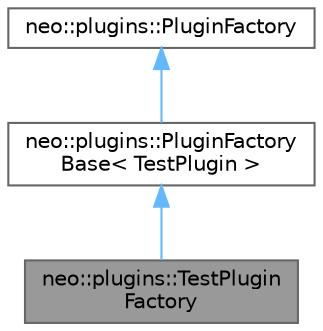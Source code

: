 digraph "neo::plugins::TestPluginFactory"
{
 // LATEX_PDF_SIZE
  bgcolor="transparent";
  edge [fontname=Helvetica,fontsize=10,labelfontname=Helvetica,labelfontsize=10];
  node [fontname=Helvetica,fontsize=10,shape=box,height=0.2,width=0.4];
  Node1 [id="Node000001",label="neo::plugins::TestPlugin\lFactory",height=0.2,width=0.4,color="gray40", fillcolor="grey60", style="filled", fontcolor="black",tooltip="Represents a test plugin factory."];
  Node2 -> Node1 [id="edge1_Node000001_Node000002",dir="back",color="steelblue1",style="solid",tooltip=" "];
  Node2 [id="Node000002",label="neo::plugins::PluginFactory\lBase\< TestPlugin \>",height=0.2,width=0.4,color="gray40", fillcolor="white", style="filled",URL="$classneo_1_1plugins_1_1_plugin_factory_base.html",tooltip=" "];
  Node3 -> Node2 [id="edge2_Node000002_Node000003",dir="back",color="steelblue1",style="solid",tooltip=" "];
  Node3 [id="Node000003",label="neo::plugins::PluginFactory",height=0.2,width=0.4,color="gray40", fillcolor="white", style="filled",URL="$classneo_1_1plugins_1_1_plugin_factory.html",tooltip="Represents a plugin factory."];
}
